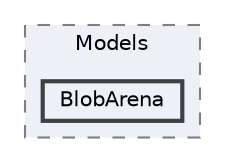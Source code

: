 digraph "LogicLayer/Dojo/Models/BlobArena"
{
 // LATEX_PDF_SIZE
  bgcolor="transparent";
  edge [fontname=Helvetica,fontsize=10,labelfontname=Helvetica,labelfontsize=10];
  node [fontname=Helvetica,fontsize=10,shape=box,height=0.2,width=0.4];
  compound=true
  subgraph clusterdir_e2ae88535ebd72284cf8979c14d55523 {
    graph [ bgcolor="#edf0f7", pencolor="grey50", label="Models", fontname=Helvetica,fontsize=10 style="filled,dashed", URL="dir_e2ae88535ebd72284cf8979c14d55523.html",tooltip=""]
  dir_1ffa4be92b2fdd5437bed5383f8a7e90 [label="BlobArena", fillcolor="#edf0f7", color="grey25", style="filled,bold", URL="dir_1ffa4be92b2fdd5437bed5383f8a7e90.html",tooltip=""];
  }
}
